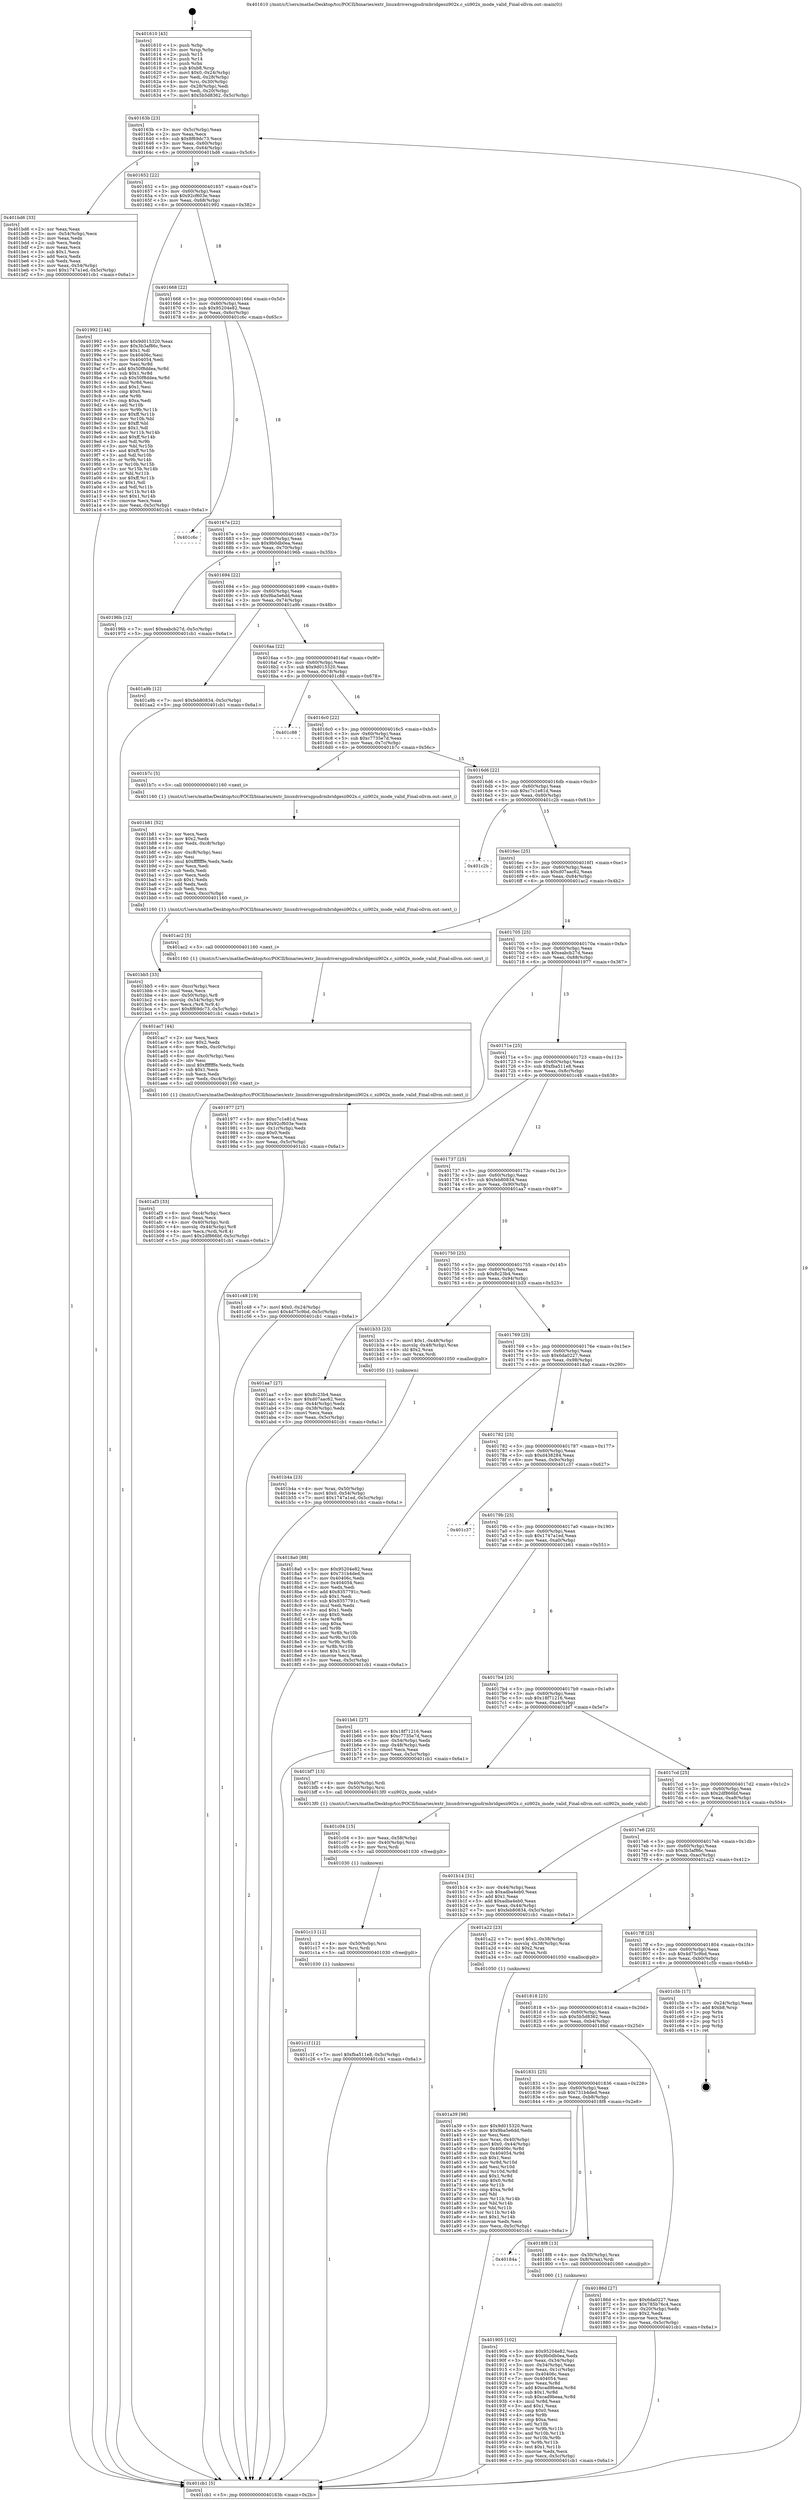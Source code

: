 digraph "0x401610" {
  label = "0x401610 (/mnt/c/Users/mathe/Desktop/tcc/POCII/binaries/extr_linuxdriversgpudrmbridgesii902x.c_sii902x_mode_valid_Final-ollvm.out::main(0))"
  labelloc = "t"
  node[shape=record]

  Entry [label="",width=0.3,height=0.3,shape=circle,fillcolor=black,style=filled]
  "0x40163b" [label="{
     0x40163b [23]\l
     | [instrs]\l
     &nbsp;&nbsp;0x40163b \<+3\>: mov -0x5c(%rbp),%eax\l
     &nbsp;&nbsp;0x40163e \<+2\>: mov %eax,%ecx\l
     &nbsp;&nbsp;0x401640 \<+6\>: sub $0x8f69dc73,%ecx\l
     &nbsp;&nbsp;0x401646 \<+3\>: mov %eax,-0x60(%rbp)\l
     &nbsp;&nbsp;0x401649 \<+3\>: mov %ecx,-0x64(%rbp)\l
     &nbsp;&nbsp;0x40164c \<+6\>: je 0000000000401bd6 \<main+0x5c6\>\l
  }"]
  "0x401bd6" [label="{
     0x401bd6 [33]\l
     | [instrs]\l
     &nbsp;&nbsp;0x401bd6 \<+2\>: xor %eax,%eax\l
     &nbsp;&nbsp;0x401bd8 \<+3\>: mov -0x54(%rbp),%ecx\l
     &nbsp;&nbsp;0x401bdb \<+2\>: mov %eax,%edx\l
     &nbsp;&nbsp;0x401bdd \<+2\>: sub %ecx,%edx\l
     &nbsp;&nbsp;0x401bdf \<+2\>: mov %eax,%ecx\l
     &nbsp;&nbsp;0x401be1 \<+3\>: sub $0x1,%ecx\l
     &nbsp;&nbsp;0x401be4 \<+2\>: add %ecx,%edx\l
     &nbsp;&nbsp;0x401be6 \<+2\>: sub %edx,%eax\l
     &nbsp;&nbsp;0x401be8 \<+3\>: mov %eax,-0x54(%rbp)\l
     &nbsp;&nbsp;0x401beb \<+7\>: movl $0x1747a1ed,-0x5c(%rbp)\l
     &nbsp;&nbsp;0x401bf2 \<+5\>: jmp 0000000000401cb1 \<main+0x6a1\>\l
  }"]
  "0x401652" [label="{
     0x401652 [22]\l
     | [instrs]\l
     &nbsp;&nbsp;0x401652 \<+5\>: jmp 0000000000401657 \<main+0x47\>\l
     &nbsp;&nbsp;0x401657 \<+3\>: mov -0x60(%rbp),%eax\l
     &nbsp;&nbsp;0x40165a \<+5\>: sub $0x92cf603e,%eax\l
     &nbsp;&nbsp;0x40165f \<+3\>: mov %eax,-0x68(%rbp)\l
     &nbsp;&nbsp;0x401662 \<+6\>: je 0000000000401992 \<main+0x382\>\l
  }"]
  Exit [label="",width=0.3,height=0.3,shape=circle,fillcolor=black,style=filled,peripheries=2]
  "0x401992" [label="{
     0x401992 [144]\l
     | [instrs]\l
     &nbsp;&nbsp;0x401992 \<+5\>: mov $0x9d015320,%eax\l
     &nbsp;&nbsp;0x401997 \<+5\>: mov $0x3b3af86c,%ecx\l
     &nbsp;&nbsp;0x40199c \<+2\>: mov $0x1,%dl\l
     &nbsp;&nbsp;0x40199e \<+7\>: mov 0x40406c,%esi\l
     &nbsp;&nbsp;0x4019a5 \<+7\>: mov 0x404054,%edi\l
     &nbsp;&nbsp;0x4019ac \<+3\>: mov %esi,%r8d\l
     &nbsp;&nbsp;0x4019af \<+7\>: add $0x50f8ddea,%r8d\l
     &nbsp;&nbsp;0x4019b6 \<+4\>: sub $0x1,%r8d\l
     &nbsp;&nbsp;0x4019ba \<+7\>: sub $0x50f8ddea,%r8d\l
     &nbsp;&nbsp;0x4019c1 \<+4\>: imul %r8d,%esi\l
     &nbsp;&nbsp;0x4019c5 \<+3\>: and $0x1,%esi\l
     &nbsp;&nbsp;0x4019c8 \<+3\>: cmp $0x0,%esi\l
     &nbsp;&nbsp;0x4019cb \<+4\>: sete %r9b\l
     &nbsp;&nbsp;0x4019cf \<+3\>: cmp $0xa,%edi\l
     &nbsp;&nbsp;0x4019d2 \<+4\>: setl %r10b\l
     &nbsp;&nbsp;0x4019d6 \<+3\>: mov %r9b,%r11b\l
     &nbsp;&nbsp;0x4019d9 \<+4\>: xor $0xff,%r11b\l
     &nbsp;&nbsp;0x4019dd \<+3\>: mov %r10b,%bl\l
     &nbsp;&nbsp;0x4019e0 \<+3\>: xor $0xff,%bl\l
     &nbsp;&nbsp;0x4019e3 \<+3\>: xor $0x1,%dl\l
     &nbsp;&nbsp;0x4019e6 \<+3\>: mov %r11b,%r14b\l
     &nbsp;&nbsp;0x4019e9 \<+4\>: and $0xff,%r14b\l
     &nbsp;&nbsp;0x4019ed \<+3\>: and %dl,%r9b\l
     &nbsp;&nbsp;0x4019f0 \<+3\>: mov %bl,%r15b\l
     &nbsp;&nbsp;0x4019f3 \<+4\>: and $0xff,%r15b\l
     &nbsp;&nbsp;0x4019f7 \<+3\>: and %dl,%r10b\l
     &nbsp;&nbsp;0x4019fa \<+3\>: or %r9b,%r14b\l
     &nbsp;&nbsp;0x4019fd \<+3\>: or %r10b,%r15b\l
     &nbsp;&nbsp;0x401a00 \<+3\>: xor %r15b,%r14b\l
     &nbsp;&nbsp;0x401a03 \<+3\>: or %bl,%r11b\l
     &nbsp;&nbsp;0x401a06 \<+4\>: xor $0xff,%r11b\l
     &nbsp;&nbsp;0x401a0a \<+3\>: or $0x1,%dl\l
     &nbsp;&nbsp;0x401a0d \<+3\>: and %dl,%r11b\l
     &nbsp;&nbsp;0x401a10 \<+3\>: or %r11b,%r14b\l
     &nbsp;&nbsp;0x401a13 \<+4\>: test $0x1,%r14b\l
     &nbsp;&nbsp;0x401a17 \<+3\>: cmovne %ecx,%eax\l
     &nbsp;&nbsp;0x401a1a \<+3\>: mov %eax,-0x5c(%rbp)\l
     &nbsp;&nbsp;0x401a1d \<+5\>: jmp 0000000000401cb1 \<main+0x6a1\>\l
  }"]
  "0x401668" [label="{
     0x401668 [22]\l
     | [instrs]\l
     &nbsp;&nbsp;0x401668 \<+5\>: jmp 000000000040166d \<main+0x5d\>\l
     &nbsp;&nbsp;0x40166d \<+3\>: mov -0x60(%rbp),%eax\l
     &nbsp;&nbsp;0x401670 \<+5\>: sub $0x95204e82,%eax\l
     &nbsp;&nbsp;0x401675 \<+3\>: mov %eax,-0x6c(%rbp)\l
     &nbsp;&nbsp;0x401678 \<+6\>: je 0000000000401c6c \<main+0x65c\>\l
  }"]
  "0x401c1f" [label="{
     0x401c1f [12]\l
     | [instrs]\l
     &nbsp;&nbsp;0x401c1f \<+7\>: movl $0xfba511e8,-0x5c(%rbp)\l
     &nbsp;&nbsp;0x401c26 \<+5\>: jmp 0000000000401cb1 \<main+0x6a1\>\l
  }"]
  "0x401c6c" [label="{
     0x401c6c\l
  }", style=dashed]
  "0x40167e" [label="{
     0x40167e [22]\l
     | [instrs]\l
     &nbsp;&nbsp;0x40167e \<+5\>: jmp 0000000000401683 \<main+0x73\>\l
     &nbsp;&nbsp;0x401683 \<+3\>: mov -0x60(%rbp),%eax\l
     &nbsp;&nbsp;0x401686 \<+5\>: sub $0x9b0db0ea,%eax\l
     &nbsp;&nbsp;0x40168b \<+3\>: mov %eax,-0x70(%rbp)\l
     &nbsp;&nbsp;0x40168e \<+6\>: je 000000000040196b \<main+0x35b\>\l
  }"]
  "0x401c13" [label="{
     0x401c13 [12]\l
     | [instrs]\l
     &nbsp;&nbsp;0x401c13 \<+4\>: mov -0x50(%rbp),%rsi\l
     &nbsp;&nbsp;0x401c17 \<+3\>: mov %rsi,%rdi\l
     &nbsp;&nbsp;0x401c1a \<+5\>: call 0000000000401030 \<free@plt\>\l
     | [calls]\l
     &nbsp;&nbsp;0x401030 \{1\} (unknown)\l
  }"]
  "0x40196b" [label="{
     0x40196b [12]\l
     | [instrs]\l
     &nbsp;&nbsp;0x40196b \<+7\>: movl $0xeabcb27d,-0x5c(%rbp)\l
     &nbsp;&nbsp;0x401972 \<+5\>: jmp 0000000000401cb1 \<main+0x6a1\>\l
  }"]
  "0x401694" [label="{
     0x401694 [22]\l
     | [instrs]\l
     &nbsp;&nbsp;0x401694 \<+5\>: jmp 0000000000401699 \<main+0x89\>\l
     &nbsp;&nbsp;0x401699 \<+3\>: mov -0x60(%rbp),%eax\l
     &nbsp;&nbsp;0x40169c \<+5\>: sub $0x9ba5e6dd,%eax\l
     &nbsp;&nbsp;0x4016a1 \<+3\>: mov %eax,-0x74(%rbp)\l
     &nbsp;&nbsp;0x4016a4 \<+6\>: je 0000000000401a9b \<main+0x48b\>\l
  }"]
  "0x401c04" [label="{
     0x401c04 [15]\l
     | [instrs]\l
     &nbsp;&nbsp;0x401c04 \<+3\>: mov %eax,-0x58(%rbp)\l
     &nbsp;&nbsp;0x401c07 \<+4\>: mov -0x40(%rbp),%rsi\l
     &nbsp;&nbsp;0x401c0b \<+3\>: mov %rsi,%rdi\l
     &nbsp;&nbsp;0x401c0e \<+5\>: call 0000000000401030 \<free@plt\>\l
     | [calls]\l
     &nbsp;&nbsp;0x401030 \{1\} (unknown)\l
  }"]
  "0x401a9b" [label="{
     0x401a9b [12]\l
     | [instrs]\l
     &nbsp;&nbsp;0x401a9b \<+7\>: movl $0xfeb80834,-0x5c(%rbp)\l
     &nbsp;&nbsp;0x401aa2 \<+5\>: jmp 0000000000401cb1 \<main+0x6a1\>\l
  }"]
  "0x4016aa" [label="{
     0x4016aa [22]\l
     | [instrs]\l
     &nbsp;&nbsp;0x4016aa \<+5\>: jmp 00000000004016af \<main+0x9f\>\l
     &nbsp;&nbsp;0x4016af \<+3\>: mov -0x60(%rbp),%eax\l
     &nbsp;&nbsp;0x4016b2 \<+5\>: sub $0x9d015320,%eax\l
     &nbsp;&nbsp;0x4016b7 \<+3\>: mov %eax,-0x78(%rbp)\l
     &nbsp;&nbsp;0x4016ba \<+6\>: je 0000000000401c88 \<main+0x678\>\l
  }"]
  "0x401bb5" [label="{
     0x401bb5 [33]\l
     | [instrs]\l
     &nbsp;&nbsp;0x401bb5 \<+6\>: mov -0xcc(%rbp),%ecx\l
     &nbsp;&nbsp;0x401bbb \<+3\>: imul %eax,%ecx\l
     &nbsp;&nbsp;0x401bbe \<+4\>: mov -0x50(%rbp),%r8\l
     &nbsp;&nbsp;0x401bc2 \<+4\>: movslq -0x54(%rbp),%r9\l
     &nbsp;&nbsp;0x401bc6 \<+4\>: mov %ecx,(%r8,%r9,4)\l
     &nbsp;&nbsp;0x401bca \<+7\>: movl $0x8f69dc73,-0x5c(%rbp)\l
     &nbsp;&nbsp;0x401bd1 \<+5\>: jmp 0000000000401cb1 \<main+0x6a1\>\l
  }"]
  "0x401c88" [label="{
     0x401c88\l
  }", style=dashed]
  "0x4016c0" [label="{
     0x4016c0 [22]\l
     | [instrs]\l
     &nbsp;&nbsp;0x4016c0 \<+5\>: jmp 00000000004016c5 \<main+0xb5\>\l
     &nbsp;&nbsp;0x4016c5 \<+3\>: mov -0x60(%rbp),%eax\l
     &nbsp;&nbsp;0x4016c8 \<+5\>: sub $0xc7735e7d,%eax\l
     &nbsp;&nbsp;0x4016cd \<+3\>: mov %eax,-0x7c(%rbp)\l
     &nbsp;&nbsp;0x4016d0 \<+6\>: je 0000000000401b7c \<main+0x56c\>\l
  }"]
  "0x401b81" [label="{
     0x401b81 [52]\l
     | [instrs]\l
     &nbsp;&nbsp;0x401b81 \<+2\>: xor %ecx,%ecx\l
     &nbsp;&nbsp;0x401b83 \<+5\>: mov $0x2,%edx\l
     &nbsp;&nbsp;0x401b88 \<+6\>: mov %edx,-0xc8(%rbp)\l
     &nbsp;&nbsp;0x401b8e \<+1\>: cltd\l
     &nbsp;&nbsp;0x401b8f \<+6\>: mov -0xc8(%rbp),%esi\l
     &nbsp;&nbsp;0x401b95 \<+2\>: idiv %esi\l
     &nbsp;&nbsp;0x401b97 \<+6\>: imul $0xfffffffe,%edx,%edx\l
     &nbsp;&nbsp;0x401b9d \<+2\>: mov %ecx,%edi\l
     &nbsp;&nbsp;0x401b9f \<+2\>: sub %edx,%edi\l
     &nbsp;&nbsp;0x401ba1 \<+2\>: mov %ecx,%edx\l
     &nbsp;&nbsp;0x401ba3 \<+3\>: sub $0x1,%edx\l
     &nbsp;&nbsp;0x401ba6 \<+2\>: add %edx,%edi\l
     &nbsp;&nbsp;0x401ba8 \<+2\>: sub %edi,%ecx\l
     &nbsp;&nbsp;0x401baa \<+6\>: mov %ecx,-0xcc(%rbp)\l
     &nbsp;&nbsp;0x401bb0 \<+5\>: call 0000000000401160 \<next_i\>\l
     | [calls]\l
     &nbsp;&nbsp;0x401160 \{1\} (/mnt/c/Users/mathe/Desktop/tcc/POCII/binaries/extr_linuxdriversgpudrmbridgesii902x.c_sii902x_mode_valid_Final-ollvm.out::next_i)\l
  }"]
  "0x401b7c" [label="{
     0x401b7c [5]\l
     | [instrs]\l
     &nbsp;&nbsp;0x401b7c \<+5\>: call 0000000000401160 \<next_i\>\l
     | [calls]\l
     &nbsp;&nbsp;0x401160 \{1\} (/mnt/c/Users/mathe/Desktop/tcc/POCII/binaries/extr_linuxdriversgpudrmbridgesii902x.c_sii902x_mode_valid_Final-ollvm.out::next_i)\l
  }"]
  "0x4016d6" [label="{
     0x4016d6 [22]\l
     | [instrs]\l
     &nbsp;&nbsp;0x4016d6 \<+5\>: jmp 00000000004016db \<main+0xcb\>\l
     &nbsp;&nbsp;0x4016db \<+3\>: mov -0x60(%rbp),%eax\l
     &nbsp;&nbsp;0x4016de \<+5\>: sub $0xc7c1e81d,%eax\l
     &nbsp;&nbsp;0x4016e3 \<+3\>: mov %eax,-0x80(%rbp)\l
     &nbsp;&nbsp;0x4016e6 \<+6\>: je 0000000000401c2b \<main+0x61b\>\l
  }"]
  "0x401b4a" [label="{
     0x401b4a [23]\l
     | [instrs]\l
     &nbsp;&nbsp;0x401b4a \<+4\>: mov %rax,-0x50(%rbp)\l
     &nbsp;&nbsp;0x401b4e \<+7\>: movl $0x0,-0x54(%rbp)\l
     &nbsp;&nbsp;0x401b55 \<+7\>: movl $0x1747a1ed,-0x5c(%rbp)\l
     &nbsp;&nbsp;0x401b5c \<+5\>: jmp 0000000000401cb1 \<main+0x6a1\>\l
  }"]
  "0x401c2b" [label="{
     0x401c2b\l
  }", style=dashed]
  "0x4016ec" [label="{
     0x4016ec [25]\l
     | [instrs]\l
     &nbsp;&nbsp;0x4016ec \<+5\>: jmp 00000000004016f1 \<main+0xe1\>\l
     &nbsp;&nbsp;0x4016f1 \<+3\>: mov -0x60(%rbp),%eax\l
     &nbsp;&nbsp;0x4016f4 \<+5\>: sub $0xd07aac62,%eax\l
     &nbsp;&nbsp;0x4016f9 \<+6\>: mov %eax,-0x84(%rbp)\l
     &nbsp;&nbsp;0x4016ff \<+6\>: je 0000000000401ac2 \<main+0x4b2\>\l
  }"]
  "0x401af3" [label="{
     0x401af3 [33]\l
     | [instrs]\l
     &nbsp;&nbsp;0x401af3 \<+6\>: mov -0xc4(%rbp),%ecx\l
     &nbsp;&nbsp;0x401af9 \<+3\>: imul %eax,%ecx\l
     &nbsp;&nbsp;0x401afc \<+4\>: mov -0x40(%rbp),%rdi\l
     &nbsp;&nbsp;0x401b00 \<+4\>: movslq -0x44(%rbp),%r8\l
     &nbsp;&nbsp;0x401b04 \<+4\>: mov %ecx,(%rdi,%r8,4)\l
     &nbsp;&nbsp;0x401b08 \<+7\>: movl $0x2df866bf,-0x5c(%rbp)\l
     &nbsp;&nbsp;0x401b0f \<+5\>: jmp 0000000000401cb1 \<main+0x6a1\>\l
  }"]
  "0x401ac2" [label="{
     0x401ac2 [5]\l
     | [instrs]\l
     &nbsp;&nbsp;0x401ac2 \<+5\>: call 0000000000401160 \<next_i\>\l
     | [calls]\l
     &nbsp;&nbsp;0x401160 \{1\} (/mnt/c/Users/mathe/Desktop/tcc/POCII/binaries/extr_linuxdriversgpudrmbridgesii902x.c_sii902x_mode_valid_Final-ollvm.out::next_i)\l
  }"]
  "0x401705" [label="{
     0x401705 [25]\l
     | [instrs]\l
     &nbsp;&nbsp;0x401705 \<+5\>: jmp 000000000040170a \<main+0xfa\>\l
     &nbsp;&nbsp;0x40170a \<+3\>: mov -0x60(%rbp),%eax\l
     &nbsp;&nbsp;0x40170d \<+5\>: sub $0xeabcb27d,%eax\l
     &nbsp;&nbsp;0x401712 \<+6\>: mov %eax,-0x88(%rbp)\l
     &nbsp;&nbsp;0x401718 \<+6\>: je 0000000000401977 \<main+0x367\>\l
  }"]
  "0x401ac7" [label="{
     0x401ac7 [44]\l
     | [instrs]\l
     &nbsp;&nbsp;0x401ac7 \<+2\>: xor %ecx,%ecx\l
     &nbsp;&nbsp;0x401ac9 \<+5\>: mov $0x2,%edx\l
     &nbsp;&nbsp;0x401ace \<+6\>: mov %edx,-0xc0(%rbp)\l
     &nbsp;&nbsp;0x401ad4 \<+1\>: cltd\l
     &nbsp;&nbsp;0x401ad5 \<+6\>: mov -0xc0(%rbp),%esi\l
     &nbsp;&nbsp;0x401adb \<+2\>: idiv %esi\l
     &nbsp;&nbsp;0x401add \<+6\>: imul $0xfffffffe,%edx,%edx\l
     &nbsp;&nbsp;0x401ae3 \<+3\>: sub $0x1,%ecx\l
     &nbsp;&nbsp;0x401ae6 \<+2\>: sub %ecx,%edx\l
     &nbsp;&nbsp;0x401ae8 \<+6\>: mov %edx,-0xc4(%rbp)\l
     &nbsp;&nbsp;0x401aee \<+5\>: call 0000000000401160 \<next_i\>\l
     | [calls]\l
     &nbsp;&nbsp;0x401160 \{1\} (/mnt/c/Users/mathe/Desktop/tcc/POCII/binaries/extr_linuxdriversgpudrmbridgesii902x.c_sii902x_mode_valid_Final-ollvm.out::next_i)\l
  }"]
  "0x401977" [label="{
     0x401977 [27]\l
     | [instrs]\l
     &nbsp;&nbsp;0x401977 \<+5\>: mov $0xc7c1e81d,%eax\l
     &nbsp;&nbsp;0x40197c \<+5\>: mov $0x92cf603e,%ecx\l
     &nbsp;&nbsp;0x401981 \<+3\>: mov -0x1c(%rbp),%edx\l
     &nbsp;&nbsp;0x401984 \<+3\>: cmp $0x0,%edx\l
     &nbsp;&nbsp;0x401987 \<+3\>: cmove %ecx,%eax\l
     &nbsp;&nbsp;0x40198a \<+3\>: mov %eax,-0x5c(%rbp)\l
     &nbsp;&nbsp;0x40198d \<+5\>: jmp 0000000000401cb1 \<main+0x6a1\>\l
  }"]
  "0x40171e" [label="{
     0x40171e [25]\l
     | [instrs]\l
     &nbsp;&nbsp;0x40171e \<+5\>: jmp 0000000000401723 \<main+0x113\>\l
     &nbsp;&nbsp;0x401723 \<+3\>: mov -0x60(%rbp),%eax\l
     &nbsp;&nbsp;0x401726 \<+5\>: sub $0xfba511e8,%eax\l
     &nbsp;&nbsp;0x40172b \<+6\>: mov %eax,-0x8c(%rbp)\l
     &nbsp;&nbsp;0x401731 \<+6\>: je 0000000000401c48 \<main+0x638\>\l
  }"]
  "0x401a39" [label="{
     0x401a39 [98]\l
     | [instrs]\l
     &nbsp;&nbsp;0x401a39 \<+5\>: mov $0x9d015320,%ecx\l
     &nbsp;&nbsp;0x401a3e \<+5\>: mov $0x9ba5e6dd,%edx\l
     &nbsp;&nbsp;0x401a43 \<+2\>: xor %esi,%esi\l
     &nbsp;&nbsp;0x401a45 \<+4\>: mov %rax,-0x40(%rbp)\l
     &nbsp;&nbsp;0x401a49 \<+7\>: movl $0x0,-0x44(%rbp)\l
     &nbsp;&nbsp;0x401a50 \<+8\>: mov 0x40406c,%r8d\l
     &nbsp;&nbsp;0x401a58 \<+8\>: mov 0x404054,%r9d\l
     &nbsp;&nbsp;0x401a60 \<+3\>: sub $0x1,%esi\l
     &nbsp;&nbsp;0x401a63 \<+3\>: mov %r8d,%r10d\l
     &nbsp;&nbsp;0x401a66 \<+3\>: add %esi,%r10d\l
     &nbsp;&nbsp;0x401a69 \<+4\>: imul %r10d,%r8d\l
     &nbsp;&nbsp;0x401a6d \<+4\>: and $0x1,%r8d\l
     &nbsp;&nbsp;0x401a71 \<+4\>: cmp $0x0,%r8d\l
     &nbsp;&nbsp;0x401a75 \<+4\>: sete %r11b\l
     &nbsp;&nbsp;0x401a79 \<+4\>: cmp $0xa,%r9d\l
     &nbsp;&nbsp;0x401a7d \<+3\>: setl %bl\l
     &nbsp;&nbsp;0x401a80 \<+3\>: mov %r11b,%r14b\l
     &nbsp;&nbsp;0x401a83 \<+3\>: and %bl,%r14b\l
     &nbsp;&nbsp;0x401a86 \<+3\>: xor %bl,%r11b\l
     &nbsp;&nbsp;0x401a89 \<+3\>: or %r11b,%r14b\l
     &nbsp;&nbsp;0x401a8c \<+4\>: test $0x1,%r14b\l
     &nbsp;&nbsp;0x401a90 \<+3\>: cmovne %edx,%ecx\l
     &nbsp;&nbsp;0x401a93 \<+3\>: mov %ecx,-0x5c(%rbp)\l
     &nbsp;&nbsp;0x401a96 \<+5\>: jmp 0000000000401cb1 \<main+0x6a1\>\l
  }"]
  "0x401c48" [label="{
     0x401c48 [19]\l
     | [instrs]\l
     &nbsp;&nbsp;0x401c48 \<+7\>: movl $0x0,-0x24(%rbp)\l
     &nbsp;&nbsp;0x401c4f \<+7\>: movl $0x4d75c9bd,-0x5c(%rbp)\l
     &nbsp;&nbsp;0x401c56 \<+5\>: jmp 0000000000401cb1 \<main+0x6a1\>\l
  }"]
  "0x401737" [label="{
     0x401737 [25]\l
     | [instrs]\l
     &nbsp;&nbsp;0x401737 \<+5\>: jmp 000000000040173c \<main+0x12c\>\l
     &nbsp;&nbsp;0x40173c \<+3\>: mov -0x60(%rbp),%eax\l
     &nbsp;&nbsp;0x40173f \<+5\>: sub $0xfeb80834,%eax\l
     &nbsp;&nbsp;0x401744 \<+6\>: mov %eax,-0x90(%rbp)\l
     &nbsp;&nbsp;0x40174a \<+6\>: je 0000000000401aa7 \<main+0x497\>\l
  }"]
  "0x401905" [label="{
     0x401905 [102]\l
     | [instrs]\l
     &nbsp;&nbsp;0x401905 \<+5\>: mov $0x95204e82,%ecx\l
     &nbsp;&nbsp;0x40190a \<+5\>: mov $0x9b0db0ea,%edx\l
     &nbsp;&nbsp;0x40190f \<+3\>: mov %eax,-0x34(%rbp)\l
     &nbsp;&nbsp;0x401912 \<+3\>: mov -0x34(%rbp),%eax\l
     &nbsp;&nbsp;0x401915 \<+3\>: mov %eax,-0x1c(%rbp)\l
     &nbsp;&nbsp;0x401918 \<+7\>: mov 0x40406c,%eax\l
     &nbsp;&nbsp;0x40191f \<+7\>: mov 0x404054,%esi\l
     &nbsp;&nbsp;0x401926 \<+3\>: mov %eax,%r8d\l
     &nbsp;&nbsp;0x401929 \<+7\>: add $0xcad9beaa,%r8d\l
     &nbsp;&nbsp;0x401930 \<+4\>: sub $0x1,%r8d\l
     &nbsp;&nbsp;0x401934 \<+7\>: sub $0xcad9beaa,%r8d\l
     &nbsp;&nbsp;0x40193b \<+4\>: imul %r8d,%eax\l
     &nbsp;&nbsp;0x40193f \<+3\>: and $0x1,%eax\l
     &nbsp;&nbsp;0x401942 \<+3\>: cmp $0x0,%eax\l
     &nbsp;&nbsp;0x401945 \<+4\>: sete %r9b\l
     &nbsp;&nbsp;0x401949 \<+3\>: cmp $0xa,%esi\l
     &nbsp;&nbsp;0x40194c \<+4\>: setl %r10b\l
     &nbsp;&nbsp;0x401950 \<+3\>: mov %r9b,%r11b\l
     &nbsp;&nbsp;0x401953 \<+3\>: and %r10b,%r11b\l
     &nbsp;&nbsp;0x401956 \<+3\>: xor %r10b,%r9b\l
     &nbsp;&nbsp;0x401959 \<+3\>: or %r9b,%r11b\l
     &nbsp;&nbsp;0x40195c \<+4\>: test $0x1,%r11b\l
     &nbsp;&nbsp;0x401960 \<+3\>: cmovne %edx,%ecx\l
     &nbsp;&nbsp;0x401963 \<+3\>: mov %ecx,-0x5c(%rbp)\l
     &nbsp;&nbsp;0x401966 \<+5\>: jmp 0000000000401cb1 \<main+0x6a1\>\l
  }"]
  "0x401aa7" [label="{
     0x401aa7 [27]\l
     | [instrs]\l
     &nbsp;&nbsp;0x401aa7 \<+5\>: mov $0x8c23b4,%eax\l
     &nbsp;&nbsp;0x401aac \<+5\>: mov $0xd07aac62,%ecx\l
     &nbsp;&nbsp;0x401ab1 \<+3\>: mov -0x44(%rbp),%edx\l
     &nbsp;&nbsp;0x401ab4 \<+3\>: cmp -0x38(%rbp),%edx\l
     &nbsp;&nbsp;0x401ab7 \<+3\>: cmovl %ecx,%eax\l
     &nbsp;&nbsp;0x401aba \<+3\>: mov %eax,-0x5c(%rbp)\l
     &nbsp;&nbsp;0x401abd \<+5\>: jmp 0000000000401cb1 \<main+0x6a1\>\l
  }"]
  "0x401750" [label="{
     0x401750 [25]\l
     | [instrs]\l
     &nbsp;&nbsp;0x401750 \<+5\>: jmp 0000000000401755 \<main+0x145\>\l
     &nbsp;&nbsp;0x401755 \<+3\>: mov -0x60(%rbp),%eax\l
     &nbsp;&nbsp;0x401758 \<+5\>: sub $0x8c23b4,%eax\l
     &nbsp;&nbsp;0x40175d \<+6\>: mov %eax,-0x94(%rbp)\l
     &nbsp;&nbsp;0x401763 \<+6\>: je 0000000000401b33 \<main+0x523\>\l
  }"]
  "0x40184a" [label="{
     0x40184a\l
  }", style=dashed]
  "0x401b33" [label="{
     0x401b33 [23]\l
     | [instrs]\l
     &nbsp;&nbsp;0x401b33 \<+7\>: movl $0x1,-0x48(%rbp)\l
     &nbsp;&nbsp;0x401b3a \<+4\>: movslq -0x48(%rbp),%rax\l
     &nbsp;&nbsp;0x401b3e \<+4\>: shl $0x2,%rax\l
     &nbsp;&nbsp;0x401b42 \<+3\>: mov %rax,%rdi\l
     &nbsp;&nbsp;0x401b45 \<+5\>: call 0000000000401050 \<malloc@plt\>\l
     | [calls]\l
     &nbsp;&nbsp;0x401050 \{1\} (unknown)\l
  }"]
  "0x401769" [label="{
     0x401769 [25]\l
     | [instrs]\l
     &nbsp;&nbsp;0x401769 \<+5\>: jmp 000000000040176e \<main+0x15e\>\l
     &nbsp;&nbsp;0x40176e \<+3\>: mov -0x60(%rbp),%eax\l
     &nbsp;&nbsp;0x401771 \<+5\>: sub $0x6da0227,%eax\l
     &nbsp;&nbsp;0x401776 \<+6\>: mov %eax,-0x98(%rbp)\l
     &nbsp;&nbsp;0x40177c \<+6\>: je 00000000004018a0 \<main+0x290\>\l
  }"]
  "0x4018f8" [label="{
     0x4018f8 [13]\l
     | [instrs]\l
     &nbsp;&nbsp;0x4018f8 \<+4\>: mov -0x30(%rbp),%rax\l
     &nbsp;&nbsp;0x4018fc \<+4\>: mov 0x8(%rax),%rdi\l
     &nbsp;&nbsp;0x401900 \<+5\>: call 0000000000401060 \<atoi@plt\>\l
     | [calls]\l
     &nbsp;&nbsp;0x401060 \{1\} (unknown)\l
  }"]
  "0x4018a0" [label="{
     0x4018a0 [88]\l
     | [instrs]\l
     &nbsp;&nbsp;0x4018a0 \<+5\>: mov $0x95204e82,%eax\l
     &nbsp;&nbsp;0x4018a5 \<+5\>: mov $0x731b4ded,%ecx\l
     &nbsp;&nbsp;0x4018aa \<+7\>: mov 0x40406c,%edx\l
     &nbsp;&nbsp;0x4018b1 \<+7\>: mov 0x404054,%esi\l
     &nbsp;&nbsp;0x4018b8 \<+2\>: mov %edx,%edi\l
     &nbsp;&nbsp;0x4018ba \<+6\>: add $0x8357791c,%edi\l
     &nbsp;&nbsp;0x4018c0 \<+3\>: sub $0x1,%edi\l
     &nbsp;&nbsp;0x4018c3 \<+6\>: sub $0x8357791c,%edi\l
     &nbsp;&nbsp;0x4018c9 \<+3\>: imul %edi,%edx\l
     &nbsp;&nbsp;0x4018cc \<+3\>: and $0x1,%edx\l
     &nbsp;&nbsp;0x4018cf \<+3\>: cmp $0x0,%edx\l
     &nbsp;&nbsp;0x4018d2 \<+4\>: sete %r8b\l
     &nbsp;&nbsp;0x4018d6 \<+3\>: cmp $0xa,%esi\l
     &nbsp;&nbsp;0x4018d9 \<+4\>: setl %r9b\l
     &nbsp;&nbsp;0x4018dd \<+3\>: mov %r8b,%r10b\l
     &nbsp;&nbsp;0x4018e0 \<+3\>: and %r9b,%r10b\l
     &nbsp;&nbsp;0x4018e3 \<+3\>: xor %r9b,%r8b\l
     &nbsp;&nbsp;0x4018e6 \<+3\>: or %r8b,%r10b\l
     &nbsp;&nbsp;0x4018e9 \<+4\>: test $0x1,%r10b\l
     &nbsp;&nbsp;0x4018ed \<+3\>: cmovne %ecx,%eax\l
     &nbsp;&nbsp;0x4018f0 \<+3\>: mov %eax,-0x5c(%rbp)\l
     &nbsp;&nbsp;0x4018f3 \<+5\>: jmp 0000000000401cb1 \<main+0x6a1\>\l
  }"]
  "0x401782" [label="{
     0x401782 [25]\l
     | [instrs]\l
     &nbsp;&nbsp;0x401782 \<+5\>: jmp 0000000000401787 \<main+0x177\>\l
     &nbsp;&nbsp;0x401787 \<+3\>: mov -0x60(%rbp),%eax\l
     &nbsp;&nbsp;0x40178a \<+5\>: sub $0xd438284,%eax\l
     &nbsp;&nbsp;0x40178f \<+6\>: mov %eax,-0x9c(%rbp)\l
     &nbsp;&nbsp;0x401795 \<+6\>: je 0000000000401c37 \<main+0x627\>\l
  }"]
  "0x401610" [label="{
     0x401610 [43]\l
     | [instrs]\l
     &nbsp;&nbsp;0x401610 \<+1\>: push %rbp\l
     &nbsp;&nbsp;0x401611 \<+3\>: mov %rsp,%rbp\l
     &nbsp;&nbsp;0x401614 \<+2\>: push %r15\l
     &nbsp;&nbsp;0x401616 \<+2\>: push %r14\l
     &nbsp;&nbsp;0x401618 \<+1\>: push %rbx\l
     &nbsp;&nbsp;0x401619 \<+7\>: sub $0xb8,%rsp\l
     &nbsp;&nbsp;0x401620 \<+7\>: movl $0x0,-0x24(%rbp)\l
     &nbsp;&nbsp;0x401627 \<+3\>: mov %edi,-0x28(%rbp)\l
     &nbsp;&nbsp;0x40162a \<+4\>: mov %rsi,-0x30(%rbp)\l
     &nbsp;&nbsp;0x40162e \<+3\>: mov -0x28(%rbp),%edi\l
     &nbsp;&nbsp;0x401631 \<+3\>: mov %edi,-0x20(%rbp)\l
     &nbsp;&nbsp;0x401634 \<+7\>: movl $0x5b5d8362,-0x5c(%rbp)\l
  }"]
  "0x401c37" [label="{
     0x401c37\l
  }", style=dashed]
  "0x40179b" [label="{
     0x40179b [25]\l
     | [instrs]\l
     &nbsp;&nbsp;0x40179b \<+5\>: jmp 00000000004017a0 \<main+0x190\>\l
     &nbsp;&nbsp;0x4017a0 \<+3\>: mov -0x60(%rbp),%eax\l
     &nbsp;&nbsp;0x4017a3 \<+5\>: sub $0x1747a1ed,%eax\l
     &nbsp;&nbsp;0x4017a8 \<+6\>: mov %eax,-0xa0(%rbp)\l
     &nbsp;&nbsp;0x4017ae \<+6\>: je 0000000000401b61 \<main+0x551\>\l
  }"]
  "0x401cb1" [label="{
     0x401cb1 [5]\l
     | [instrs]\l
     &nbsp;&nbsp;0x401cb1 \<+5\>: jmp 000000000040163b \<main+0x2b\>\l
  }"]
  "0x401b61" [label="{
     0x401b61 [27]\l
     | [instrs]\l
     &nbsp;&nbsp;0x401b61 \<+5\>: mov $0x18f71216,%eax\l
     &nbsp;&nbsp;0x401b66 \<+5\>: mov $0xc7735e7d,%ecx\l
     &nbsp;&nbsp;0x401b6b \<+3\>: mov -0x54(%rbp),%edx\l
     &nbsp;&nbsp;0x401b6e \<+3\>: cmp -0x48(%rbp),%edx\l
     &nbsp;&nbsp;0x401b71 \<+3\>: cmovl %ecx,%eax\l
     &nbsp;&nbsp;0x401b74 \<+3\>: mov %eax,-0x5c(%rbp)\l
     &nbsp;&nbsp;0x401b77 \<+5\>: jmp 0000000000401cb1 \<main+0x6a1\>\l
  }"]
  "0x4017b4" [label="{
     0x4017b4 [25]\l
     | [instrs]\l
     &nbsp;&nbsp;0x4017b4 \<+5\>: jmp 00000000004017b9 \<main+0x1a9\>\l
     &nbsp;&nbsp;0x4017b9 \<+3\>: mov -0x60(%rbp),%eax\l
     &nbsp;&nbsp;0x4017bc \<+5\>: sub $0x18f71216,%eax\l
     &nbsp;&nbsp;0x4017c1 \<+6\>: mov %eax,-0xa4(%rbp)\l
     &nbsp;&nbsp;0x4017c7 \<+6\>: je 0000000000401bf7 \<main+0x5e7\>\l
  }"]
  "0x401831" [label="{
     0x401831 [25]\l
     | [instrs]\l
     &nbsp;&nbsp;0x401831 \<+5\>: jmp 0000000000401836 \<main+0x226\>\l
     &nbsp;&nbsp;0x401836 \<+3\>: mov -0x60(%rbp),%eax\l
     &nbsp;&nbsp;0x401839 \<+5\>: sub $0x731b4ded,%eax\l
     &nbsp;&nbsp;0x40183e \<+6\>: mov %eax,-0xb8(%rbp)\l
     &nbsp;&nbsp;0x401844 \<+6\>: je 00000000004018f8 \<main+0x2e8\>\l
  }"]
  "0x401bf7" [label="{
     0x401bf7 [13]\l
     | [instrs]\l
     &nbsp;&nbsp;0x401bf7 \<+4\>: mov -0x40(%rbp),%rdi\l
     &nbsp;&nbsp;0x401bfb \<+4\>: mov -0x50(%rbp),%rsi\l
     &nbsp;&nbsp;0x401bff \<+5\>: call 00000000004013f0 \<sii902x_mode_valid\>\l
     | [calls]\l
     &nbsp;&nbsp;0x4013f0 \{1\} (/mnt/c/Users/mathe/Desktop/tcc/POCII/binaries/extr_linuxdriversgpudrmbridgesii902x.c_sii902x_mode_valid_Final-ollvm.out::sii902x_mode_valid)\l
  }"]
  "0x4017cd" [label="{
     0x4017cd [25]\l
     | [instrs]\l
     &nbsp;&nbsp;0x4017cd \<+5\>: jmp 00000000004017d2 \<main+0x1c2\>\l
     &nbsp;&nbsp;0x4017d2 \<+3\>: mov -0x60(%rbp),%eax\l
     &nbsp;&nbsp;0x4017d5 \<+5\>: sub $0x2df866bf,%eax\l
     &nbsp;&nbsp;0x4017da \<+6\>: mov %eax,-0xa8(%rbp)\l
     &nbsp;&nbsp;0x4017e0 \<+6\>: je 0000000000401b14 \<main+0x504\>\l
  }"]
  "0x40186d" [label="{
     0x40186d [27]\l
     | [instrs]\l
     &nbsp;&nbsp;0x40186d \<+5\>: mov $0x6da0227,%eax\l
     &nbsp;&nbsp;0x401872 \<+5\>: mov $0x785b76c4,%ecx\l
     &nbsp;&nbsp;0x401877 \<+3\>: mov -0x20(%rbp),%edx\l
     &nbsp;&nbsp;0x40187a \<+3\>: cmp $0x2,%edx\l
     &nbsp;&nbsp;0x40187d \<+3\>: cmovne %ecx,%eax\l
     &nbsp;&nbsp;0x401880 \<+3\>: mov %eax,-0x5c(%rbp)\l
     &nbsp;&nbsp;0x401883 \<+5\>: jmp 0000000000401cb1 \<main+0x6a1\>\l
  }"]
  "0x401b14" [label="{
     0x401b14 [31]\l
     | [instrs]\l
     &nbsp;&nbsp;0x401b14 \<+3\>: mov -0x44(%rbp),%eax\l
     &nbsp;&nbsp;0x401b17 \<+5\>: sub $0xadba4eb0,%eax\l
     &nbsp;&nbsp;0x401b1c \<+3\>: add $0x1,%eax\l
     &nbsp;&nbsp;0x401b1f \<+5\>: add $0xadba4eb0,%eax\l
     &nbsp;&nbsp;0x401b24 \<+3\>: mov %eax,-0x44(%rbp)\l
     &nbsp;&nbsp;0x401b27 \<+7\>: movl $0xfeb80834,-0x5c(%rbp)\l
     &nbsp;&nbsp;0x401b2e \<+5\>: jmp 0000000000401cb1 \<main+0x6a1\>\l
  }"]
  "0x4017e6" [label="{
     0x4017e6 [25]\l
     | [instrs]\l
     &nbsp;&nbsp;0x4017e6 \<+5\>: jmp 00000000004017eb \<main+0x1db\>\l
     &nbsp;&nbsp;0x4017eb \<+3\>: mov -0x60(%rbp),%eax\l
     &nbsp;&nbsp;0x4017ee \<+5\>: sub $0x3b3af86c,%eax\l
     &nbsp;&nbsp;0x4017f3 \<+6\>: mov %eax,-0xac(%rbp)\l
     &nbsp;&nbsp;0x4017f9 \<+6\>: je 0000000000401a22 \<main+0x412\>\l
  }"]
  "0x401818" [label="{
     0x401818 [25]\l
     | [instrs]\l
     &nbsp;&nbsp;0x401818 \<+5\>: jmp 000000000040181d \<main+0x20d\>\l
     &nbsp;&nbsp;0x40181d \<+3\>: mov -0x60(%rbp),%eax\l
     &nbsp;&nbsp;0x401820 \<+5\>: sub $0x5b5d8362,%eax\l
     &nbsp;&nbsp;0x401825 \<+6\>: mov %eax,-0xb4(%rbp)\l
     &nbsp;&nbsp;0x40182b \<+6\>: je 000000000040186d \<main+0x25d\>\l
  }"]
  "0x401a22" [label="{
     0x401a22 [23]\l
     | [instrs]\l
     &nbsp;&nbsp;0x401a22 \<+7\>: movl $0x1,-0x38(%rbp)\l
     &nbsp;&nbsp;0x401a29 \<+4\>: movslq -0x38(%rbp),%rax\l
     &nbsp;&nbsp;0x401a2d \<+4\>: shl $0x2,%rax\l
     &nbsp;&nbsp;0x401a31 \<+3\>: mov %rax,%rdi\l
     &nbsp;&nbsp;0x401a34 \<+5\>: call 0000000000401050 \<malloc@plt\>\l
     | [calls]\l
     &nbsp;&nbsp;0x401050 \{1\} (unknown)\l
  }"]
  "0x4017ff" [label="{
     0x4017ff [25]\l
     | [instrs]\l
     &nbsp;&nbsp;0x4017ff \<+5\>: jmp 0000000000401804 \<main+0x1f4\>\l
     &nbsp;&nbsp;0x401804 \<+3\>: mov -0x60(%rbp),%eax\l
     &nbsp;&nbsp;0x401807 \<+5\>: sub $0x4d75c9bd,%eax\l
     &nbsp;&nbsp;0x40180c \<+6\>: mov %eax,-0xb0(%rbp)\l
     &nbsp;&nbsp;0x401812 \<+6\>: je 0000000000401c5b \<main+0x64b\>\l
  }"]
  "0x401c5b" [label="{
     0x401c5b [17]\l
     | [instrs]\l
     &nbsp;&nbsp;0x401c5b \<+3\>: mov -0x24(%rbp),%eax\l
     &nbsp;&nbsp;0x401c5e \<+7\>: add $0xb8,%rsp\l
     &nbsp;&nbsp;0x401c65 \<+1\>: pop %rbx\l
     &nbsp;&nbsp;0x401c66 \<+2\>: pop %r14\l
     &nbsp;&nbsp;0x401c68 \<+2\>: pop %r15\l
     &nbsp;&nbsp;0x401c6a \<+1\>: pop %rbp\l
     &nbsp;&nbsp;0x401c6b \<+1\>: ret\l
  }"]
  Entry -> "0x401610" [label=" 1"]
  "0x40163b" -> "0x401bd6" [label=" 1"]
  "0x40163b" -> "0x401652" [label=" 19"]
  "0x401c5b" -> Exit [label=" 1"]
  "0x401652" -> "0x401992" [label=" 1"]
  "0x401652" -> "0x401668" [label=" 18"]
  "0x401c48" -> "0x401cb1" [label=" 1"]
  "0x401668" -> "0x401c6c" [label=" 0"]
  "0x401668" -> "0x40167e" [label=" 18"]
  "0x401c1f" -> "0x401cb1" [label=" 1"]
  "0x40167e" -> "0x40196b" [label=" 1"]
  "0x40167e" -> "0x401694" [label=" 17"]
  "0x401c13" -> "0x401c1f" [label=" 1"]
  "0x401694" -> "0x401a9b" [label=" 1"]
  "0x401694" -> "0x4016aa" [label=" 16"]
  "0x401c04" -> "0x401c13" [label=" 1"]
  "0x4016aa" -> "0x401c88" [label=" 0"]
  "0x4016aa" -> "0x4016c0" [label=" 16"]
  "0x401bf7" -> "0x401c04" [label=" 1"]
  "0x4016c0" -> "0x401b7c" [label=" 1"]
  "0x4016c0" -> "0x4016d6" [label=" 15"]
  "0x401bd6" -> "0x401cb1" [label=" 1"]
  "0x4016d6" -> "0x401c2b" [label=" 0"]
  "0x4016d6" -> "0x4016ec" [label=" 15"]
  "0x401bb5" -> "0x401cb1" [label=" 1"]
  "0x4016ec" -> "0x401ac2" [label=" 1"]
  "0x4016ec" -> "0x401705" [label=" 14"]
  "0x401b81" -> "0x401bb5" [label=" 1"]
  "0x401705" -> "0x401977" [label=" 1"]
  "0x401705" -> "0x40171e" [label=" 13"]
  "0x401b7c" -> "0x401b81" [label=" 1"]
  "0x40171e" -> "0x401c48" [label=" 1"]
  "0x40171e" -> "0x401737" [label=" 12"]
  "0x401b61" -> "0x401cb1" [label=" 2"]
  "0x401737" -> "0x401aa7" [label=" 2"]
  "0x401737" -> "0x401750" [label=" 10"]
  "0x401b4a" -> "0x401cb1" [label=" 1"]
  "0x401750" -> "0x401b33" [label=" 1"]
  "0x401750" -> "0x401769" [label=" 9"]
  "0x401b33" -> "0x401b4a" [label=" 1"]
  "0x401769" -> "0x4018a0" [label=" 1"]
  "0x401769" -> "0x401782" [label=" 8"]
  "0x401b14" -> "0x401cb1" [label=" 1"]
  "0x401782" -> "0x401c37" [label=" 0"]
  "0x401782" -> "0x40179b" [label=" 8"]
  "0x401ac7" -> "0x401af3" [label=" 1"]
  "0x40179b" -> "0x401b61" [label=" 2"]
  "0x40179b" -> "0x4017b4" [label=" 6"]
  "0x401ac2" -> "0x401ac7" [label=" 1"]
  "0x4017b4" -> "0x401bf7" [label=" 1"]
  "0x4017b4" -> "0x4017cd" [label=" 5"]
  "0x401aa7" -> "0x401cb1" [label=" 2"]
  "0x4017cd" -> "0x401b14" [label=" 1"]
  "0x4017cd" -> "0x4017e6" [label=" 4"]
  "0x401a9b" -> "0x401cb1" [label=" 1"]
  "0x4017e6" -> "0x401a22" [label=" 1"]
  "0x4017e6" -> "0x4017ff" [label=" 3"]
  "0x401a22" -> "0x401a39" [label=" 1"]
  "0x4017ff" -> "0x401c5b" [label=" 1"]
  "0x4017ff" -> "0x401818" [label=" 2"]
  "0x401a39" -> "0x401cb1" [label=" 1"]
  "0x401818" -> "0x40186d" [label=" 1"]
  "0x401818" -> "0x401831" [label=" 1"]
  "0x40186d" -> "0x401cb1" [label=" 1"]
  "0x401610" -> "0x40163b" [label=" 1"]
  "0x401cb1" -> "0x40163b" [label=" 19"]
  "0x4018a0" -> "0x401cb1" [label=" 1"]
  "0x401af3" -> "0x401cb1" [label=" 1"]
  "0x401831" -> "0x4018f8" [label=" 1"]
  "0x401831" -> "0x40184a" [label=" 0"]
  "0x4018f8" -> "0x401905" [label=" 1"]
  "0x401905" -> "0x401cb1" [label=" 1"]
  "0x40196b" -> "0x401cb1" [label=" 1"]
  "0x401977" -> "0x401cb1" [label=" 1"]
  "0x401992" -> "0x401cb1" [label=" 1"]
}
